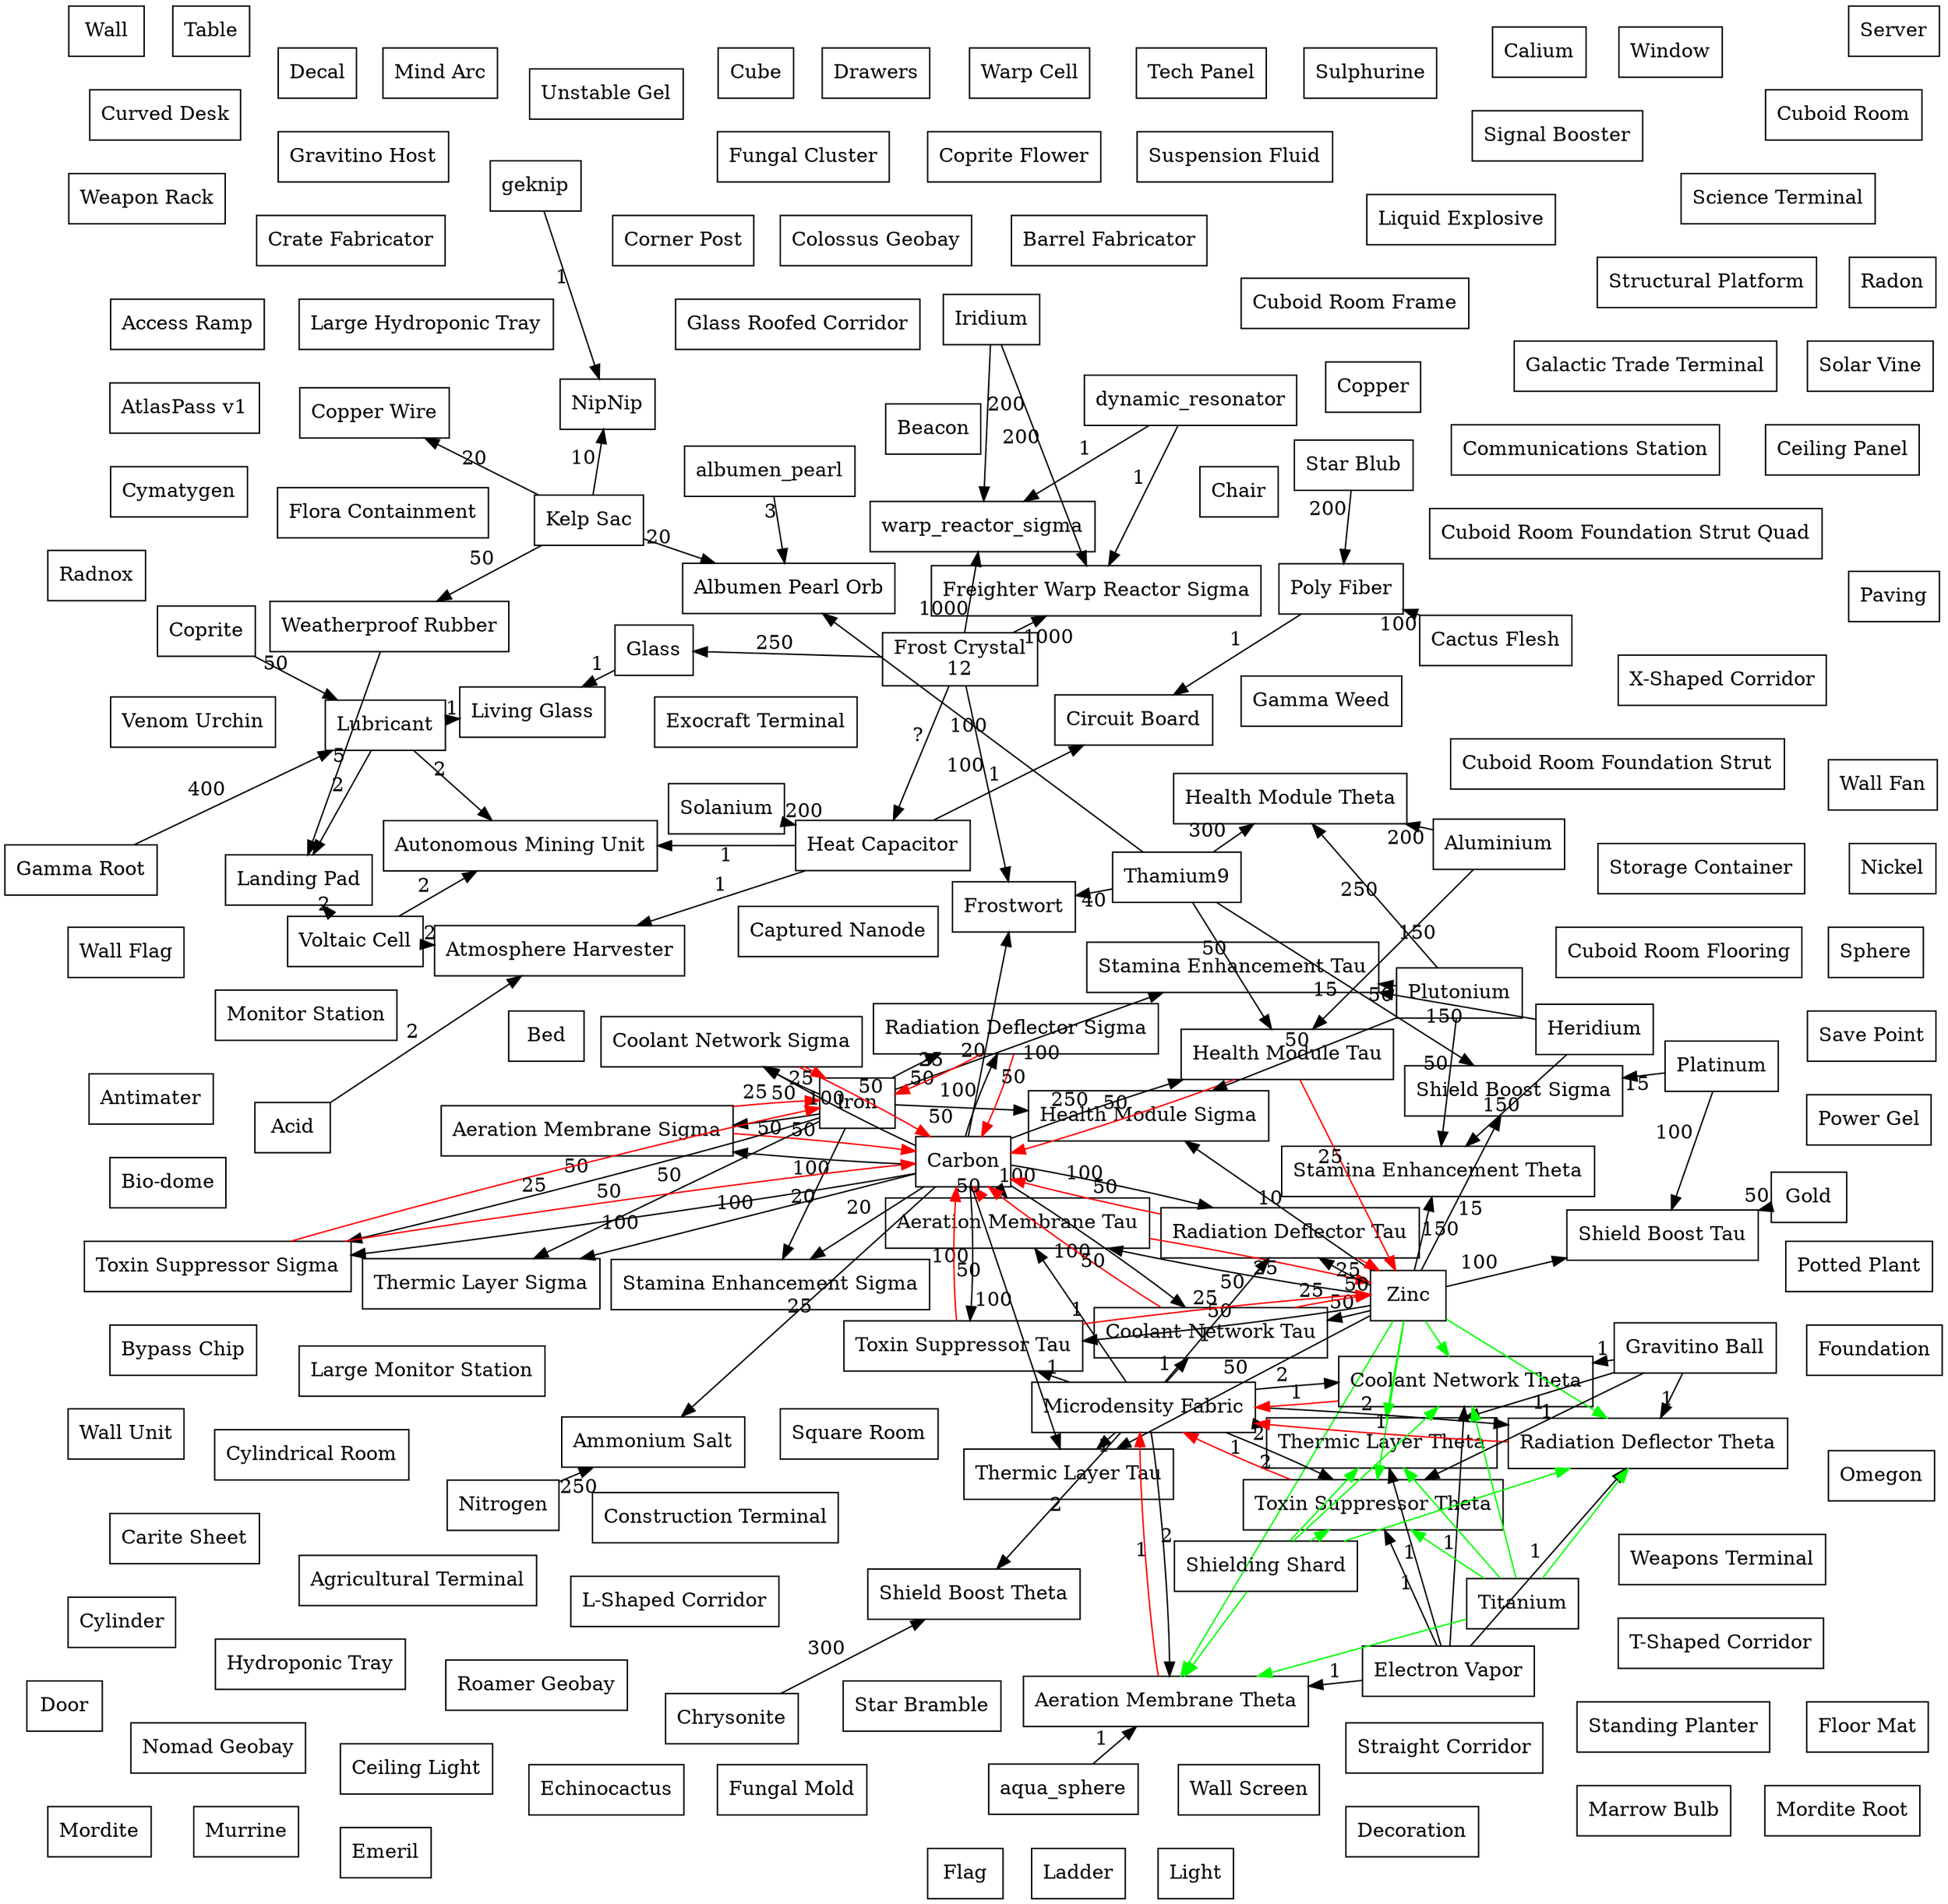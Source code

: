 digraph {
	// Setup
	overlap=false;
	layout=fdp; //could be sfdp, dot, neato
	node [shape=box];
	
	//  Item Labels - make it pretty
	//  item [label="Item\nValue"];
	
	//  Item Links - the actual tree part
	//  item_component -> item [label="number of input item"];
	//  item -> dismantled_component [label="number of dismantled_compent",color="red"];
	//  charge_element -> item [label="number to get to 100% from 0??",color="green"];
	
	access_ramp [label="Access Ramp"];
	acid -> atmosphere_harvester [label="2"];
	acid [label="Acid"];
	aeration_membrane_sigma -> carbon [label="50",color="red"];
	aeration_membrane_sigma -> iron [label="25",color="red"];
	aeration_membrane_sigma [label="Aeration Membrane Sigma"];
	aeration_membrane_tau -> carbon [label="50",color="red"];
	aeration_membrane_tau -> zinc [label="25",color="red"];
	aeration_membrane_tau [label="Aeration Membrane Tau"];
	aeration_membrane_theta -> microdensity_fabric [label="1",color="red"];
	aeration_membrane_theta [label="Aeration Membrane Theta"];
	agricultural_terminal [label="Agricultural Terminal"];
	albumen_pearl -> albumen_pearl_orb [label="3"];
	albumen_pearl_orb [label="Albumen Pearl Orb"];
	aluminium -> health_module_tau [label="150"];
	aluminium -> health_module_theta [label="200"];
	aluminium [label="Aluminium"];
	ammonium_salt [label="Ammonium Salt"];
	antimatter [label="Antimater"];
	aqua_sphere -> aeration_membrane_theta [label="1"];
	atlaspass_v1 [label="AtlasPass v1"];
	atmosphere_harvester [label="Atmosphere Harvester"];
	autonomous_mining_unit [label="Autonomous Mining Unit"];
	barrel_fabricator [label="Barrel Fabricator"];
	beacon [label="Beacon"];
	bed [label="Bed"];
	bio_dome [label="Bio-dome"];
	bypass_chip [label="Bypass Chip"];
	cactus_flesh -> poly_fiber [label="100"];
	cactus_flesh [label="Cactus Flesh"];
	calium [label="Calium"];
	captured_nanode [label="Captured Nanode"];
	carbon -> aeration_membrane_sigma [label="100"];
	carbon -> aeration_membrane_tau [label="100"];
	carbon -> coolant_network_sigma [label="100"];
	carbon -> coolant_network_tau [label="100"];
	carbon -> health_module_tau [label="250"];
	carbon -> radiation_deflector_sigma [label="100"];
	carbon -> radiation_deflector_tau [label="100"];
	carbon -> stamina_enhancement_sigma [label="20"];
	carbon -> thermic_layer_sigma [label="100"];
	carbon -> thermic_layer_tau [label="100"];
	carbon -> toxin_suppressor_sigma [label="100"];
	carbon -> toxin_suppressor_tau [label="100"];
	carbon [label="Carbon"];
	carite_sheet [label="Carite Sheet"];
	ceiling_light [label="Ceiling Light"];
	ceiling_panel [label="Ceiling Panel"];
	chair [label="Chair"];
	chrysonite -> shield_boost_theta [label="300"];
	chrysonite [label="Chrysonite"];
	circuit_board [label="Circuit Board"];
	colossus_geobay [label="Colossus Geobay"];
	communications_station [label="Communications Station"];
	construction_terminal [label="Construction Terminal"];
	coolant_network_sigma -> carbon [label="50",color="red"];
	coolant_network_sigma -> iron [label="25",color="red"];
	coolant_network_sigma [label="Coolant Network Sigma"];
	coolant_network_tau -> carbon [label="50",color="red"];
	coolant_network_tau -> zinc [label="25",color="red"];
	coolant_network_tau [label="Coolant Network Tau"];
	coolant_network_theta -> microdensity_fabric [label="1",color="red"];
	coolant_network_theta [label="Coolant Network Theta"];
	copper [label="Copper"];
	copper_wire [label="Copper Wire"];
	coprite -> lubricant [label="50"];
	coprite [label="Coprite"];
	coprite_flower [label="Coprite Flower"];
	corner_post [label="Corner Post"];
	crate_fabricator [label="Crate Fabricator"];
	cube [label="Cube"];
	cuboid_room [label="Cuboid Room"];
	cuboid_room_flooring [label="Cuboid Room Flooring"];
	cuboid_room_foundation_strut [label="Cuboid Room Foundation Strut"];
	cuboid_room_foundation_strut_quad [label="Cuboid Room Foundation Strut Quad"];
	cuboid_room_frame [label="Cuboid Room Frame"];
	curved_desk [label="Curved Desk"];
	cylinder [label="Cylinder"];
	cylindrical_room [label="Cylindrical Room"];
	cymatygen [label="Cymatygen"];
	decal [label="Decal"];
	decoration [label="Decoration"];
	door [label="Door"];
	drawers [label="Drawers"];
	echinocactus [label="Echinocactus"];
	electron_vapor -> aeration_membrane_theta [label="1"];
	electron_vapor -> coolant_network_theta [label="1"];
	electron_vapor -> radiation_deflector_theta [label="1"];
	electron_vapor -> thermic_layer_theta [label="1"];
	electron_vapor -> toxin_suppressor_theta [label="1"];
	electron_vapor [label="Electron Vapor"];
	emeril [label="Emeril"];
	exocraft_terminal [label="Exocraft Terminal"];
	flag [label="Flag"];
	floor_mat [label="Floor Mat"];
	flora_containment [label="Flora Containment"];
	foundation [label="Foundation"];
	frost_crystal -> glass [label="250"];
	frost_crystal -> freighter_warp_reactor_sigma [label="1000"];
	dynamic_resonator -> freighter_warp_reactor_sigma [label="1"];
	iridium -> freighter_warp_reactor_sigma [label="200"];
	frost_crystal -> frostwort [label="100"];
	thamium9 -> frostwort [label="40"];
	carbon -> frostwort [label="20"];
	frost_crystal -> warp_reactor_sigma [label="1000"];
	dynamic_resonator -> warp_reactor_sigma [label="1"];
	iridium -> warp_reactor_sigma [label="200"];
	frost_crystal -> heat_capacitor [label="?"];
	frost_crystal [label="Frost Crystal\n12"];
	frostwort [label="Frostwort"];
	fungal_cluster [label="Fungal Cluster"];
	fungal_mold [label="Fungal Mold"];
	galactic_trade_terminal [label="Galactic Trade Terminal"];
	gamma_root -> lubricant [label="400"];
	gamma_root [label="Gamma Root"];
	gamma_weed [label="Gamma Weed"];
	geknip -> nipnip [label="1"];
	glass -> living_glass [label="1"];
	glass [label="Glass"];
	glass_roofed_corridor [label="Glass Roofed Corridor"];
	gold -> shield_boost_tau [label="50"]
	gold [label="Gold"];
	freighter_warp_reactor_sigma [label="Freighter Warp Reactor Sigma"];
	gravitino_ball -> coolant_network_theta [label="1"];
	gravitino_ball -> radiation_deflector_theta [label="1"];
	gravitino_ball -> thermic_layer_theta [label="1"];
	gravitino_ball -> toxin_suppressor_theta [label="1"];
	gravitino_ball [label="Gravitino Ball"];
	gravitino_host [label="Gravitino Host"];
	health_module_sigma [label="Health Module Sigma"];
	health_module_tau -> carbon [label="50",color="red"];
	health_module_tau -> zinc [label="25",color="red"];
	health_module_tau [label="Health Module Tau"];
	health_module_theta [label="Health Module Theta"];
	heat_capacitor -> atmosphere_harvester [label="1"];
	heat_capacitor -> autonomous_mining_unit [label="1"];
	heat_capacitor -> circuit_board [label="1"];
	heat_capacitor [label="Heat Capacitor"];
	heridium [label="Heridium"];
	heridium -> stamina_enhancement_tau [label="150"];
	heridium -> stamina_enhancement_theta [label="150"];
	hydroponic_tray [label="Hydroponic Tray"];
	iridium [label="Iridium"];
	iron -> aeration_membrane_sigma [label="50"];
	iron -> coolant_network_sigma [label="50"];
	iron -> health_module_sigma [label="50"];
	iron -> radiation_deflector_sigma [label="50"];
	iron -> stamina_enhancement_sigma [label="20"];
	iron -> stamina_enhancement_tau [label="100"];
	iron -> thermic_layer_sigma [label="50"];
	iron -> toxin_suppressor_sigma [label="50"];
	iron [label="Iron"];
	kelp_sac -> albumen_pearl_orb [label="20"];
	kelp_sac -> copper_wire [label="20"];
	kelp_sac -> nipnip [label="10"];
	kelp_sac -> weatherproof_rubber [label="50"];
	kelp_sac [label="Kelp Sac"];
	l_shaped_corridor [label="L-Shaped Corridor"];
	ladder [label="Ladder"];
	landing_pad [label="Landing Pad"];
	large_hydroponic_tray [label="Large Hydroponic Tray"];
	large_monitor_station [label="Large Monitor Station"];
	light [label="Light"];
	liquid_explosive [label="Liquid Explosive"];
	living_glass [label="Living Glass"];
	lubricant -> autonomous_mining_unit [label="2"];
	lubricant -> landing_pad [label="2"];
	lubricant -> living_glass [label="1"];
	lubricant [label="Lubricant"];
	marrow_bulb [label="Marrow Bulb"];
	microdensity_fabric -> aeration_membrane_tau [label="1"];
	microdensity_fabric -> aeration_membrane_theta [label="2"];
	microdensity_fabric -> coolant_network_tau [label="1"];
	microdensity_fabric -> coolant_network_theta [label="2"];
	microdensity_fabric -> radiation_deflector_tau [label="1"];
	microdensity_fabric -> radiation_deflector_theta [label="2"];
	microdensity_fabric -> shield_boost_theta [label="2"];
	microdensity_fabric -> thermic_layer_tau [label="1"];
	microdensity_fabric -> thermic_layer_theta [label="2"];
	microdensity_fabric -> toxin_suppressor_tau [label="1"];
	microdensity_fabric -> toxin_suppressor_theta [label="2"];
	microdensity_fabric [label="Microdensity Fabric"];
	mind_arc [label="Mind Arc"];
	monitor_station [label="Monitor Station"];
	mordite [label="Mordite"];
	mordite_root [label="Mordite Root"];
	murrine [label="Murrine"];
	nickel [label="Nickel"];
	nipnip [label="NipNip"];
	nitrogen [label="Nitrogen"];
	nitrogen -> ammonium_salt [label="250"];
	carbon -> ammonium_salt [label="25"];
	nomad_geobay [label="Nomad Geobay"];
	omegon [label="Omegon"];
	paving [label="Paving"];
	platinum -> shield_boost_sigma [label="15"];
	platinum -> shield_boost_tau [label="100"]
	platinum [label="Platinum"];
	plutonium -> health_module_sigma [label="50"];
	plutonium -> health_module_theta [label="250"];
	plutonium -> stamina_enhancement_tau [label="50"];
	plutonium -> stamina_enhancement_theta [label="50"];
	plutonium [label="Plutonium"];
	poly_fiber -> circuit_board [label="1"];
	poly_fiber [label="Poly Fiber"];
	potted_plant [label="Potted Plant"];
	power_gel [label="Power Gel"];
	radiation_deflector_sigma -> carbon [label="50",color="red"];
	radiation_deflector_sigma -> iron [label="25",color="red"];
	radiation_deflector_sigma [label="Radiation Deflector Sigma"];
	radiation_deflector_tau -> carbon [label="50",color="red"];
	radiation_deflector_tau -> zinc [label="25",color="red"];
	radiation_deflector_tau [label="Radiation Deflector Tau"];
	radiation_deflector_theta -> microdensity_fabric [label="1",color="red"];
	radiation_deflector_theta [label="Radiation Deflector Theta"];
	radnox [label="Radnox"];
	radon [label="Radon"];
	roamer_geobay [label="Roamer Geobay"];
	save_point [label="Save Point"];
	science_terminal [label="Science Terminal"];
	server [label="Server"];
	shield_boost_sigma [label="Shield Boost Sigma"];
	shield_boost_tau [label="Shield Boost Tau"];
	shield_boost_theta [label="Shield Boost Theta"];
	shielding_shard -> aeration_membrane_theta [color="green"];
	shielding_shard -> coolant_network_theta [color="green"];
	shielding_shard -> radiation_deflector_theta [color="green"];
	shielding_shard -> thermic_layer_theta [color="green"];
	shielding_shard -> toxin_suppressor_theta [color="green"];
	shielding_shard [label="Shielding Shard"];
	signal_booster [label="Signal Booster"];
	solanium -> heat_capacitor [label="200"];
	solanium [label="Solanium"];
	solar_vine [label="Solar Vine"];
	sphere [label="Sphere"];
	square_room [label="Square Room"];
	stamina_enhancement_sigma [label="Stamina Enhancement Sigma"];
	stamina_enhancement_tau [label="Stamina Enhancement Tau"];
	stamina_enhancement_theta [label="Stamina Enhancement Theta"];
	standing_planter [label="Standing Planter"];
	star_bramble [label="Star Bramble"];
	star_bulb -> poly_fiber [label="200"];
	star_bulb [label="Star Blub"];
	storage_container [label="Storage Container"];
	straight_corridor [label="Straight Corridor"];
	structural_platform [label="Structural Platform"];
	sulphurine [label="Sulphurine"];
	suspension_fluid [label="Suspension Fluid"];
	t_shaped_corridor [label="T-Shaped Corridor"];
	table [label="Table"];
	tech_panel [label="Tech Panel"];
	thamium9 -> albumen_pearl_orb [label="100"];
	thamium9 -> health_module_tau [label="50"];
	thamium9 -> health_module_theta [label="300"];
	thamium9 -> shield_boost_sigma [label="15"];
	thamium9 [label="Thamium9"];
	thermic_layer_sigma [label="Thermic Layer Sigma"];
	thermic_layer_tau [label="Thermic Layer Tau"];
	thermic_layer_theta [label="Thermic Layer Theta"];
	titanium -> aeration_membrane_theta [color="green"];
	titanium -> coolant_network_theta [color="green"];
	titanium -> radiation_deflector_theta [color="green"];
	titanium -> thermic_layer_theta [color="green"];
	titanium -> toxin_suppressor_theta [color="green"];
	titanium [label="Titanium"];
	toxin_suppressor_sigma -> carbon [label="50",color="red"];
	toxin_suppressor_sigma -> iron [label="25",color="red"];
	toxin_suppressor_sigma [label="Toxin Suppressor Sigma"];
	toxin_suppressor_tau -> carbon [label="50",color="red"];
	toxin_suppressor_tau -> zinc [label="25",color="red"];
	toxin_suppressor_tau [label="Toxin Suppressor Tau"];
	toxin_suppressor_theta -> microdensity_fabric [label="1",color="red"];
	toxin_suppressor_theta [label="Toxin Suppressor Theta"];
	unstable_gel [label="Unstable Gel"];
	venom_urchin [label="Venom Urchin"];
	voltaic_cell -> atmosphere_harvester [label="2"];
	voltaic_cell -> autonomous_mining_unit [label="2"];
	voltaic_cell -> landing_pad [label="2";]
	voltaic_cell [label="Voltaic Cell"];
	wall [label="Wall"];
	wall_fan [label="Wall Fan"];
	wall_flag [label="Wall Flag"];
	wall_screen [label="Wall Screen"];
	wall_unit [label="Wall Unit"];
	warp_cell [label="Warp Cell"];
	weapon_rack [label="Weapon Rack"];
	weapons_terminal [label="Weapons Terminal"];
	weatherproof_rubber -> landing_pad [label="5"];
	weatherproof_rubber [label="Weatherproof Rubber"];
	window [label="Window"];
	window [label="Window"];
	x_shaped_corridor [label="X-Shaped Corridor"];
	zinc -> aeration_membrane_tau [label="50"];
	zinc -> aeration_membrane_theta [color="green"];
	zinc -> coolant_network_tau [label="50"];
	zinc -> coolant_network_theta [color="green"];
	zinc -> health_module_sigma [label="10"];
	zinc -> radiation_deflector_tau [label="50"];
	zinc -> radiation_deflector_theta [color="green"];
	zinc -> shield_boost_sigma [label="15"];
	zinc -> shield_boost_tau [label="100"]
	zinc -> stamina_enhancement_theta [label="150"];
	zinc -> thermic_layer_tau [label="50"];
	zinc -> thermic_layer_theta [color="green"];
	zinc -> toxin_suppressor_tau [label="50"];
	zinc -> toxin_suppressor_theta [color="green"];
	zinc [label="Zinc"];
}
